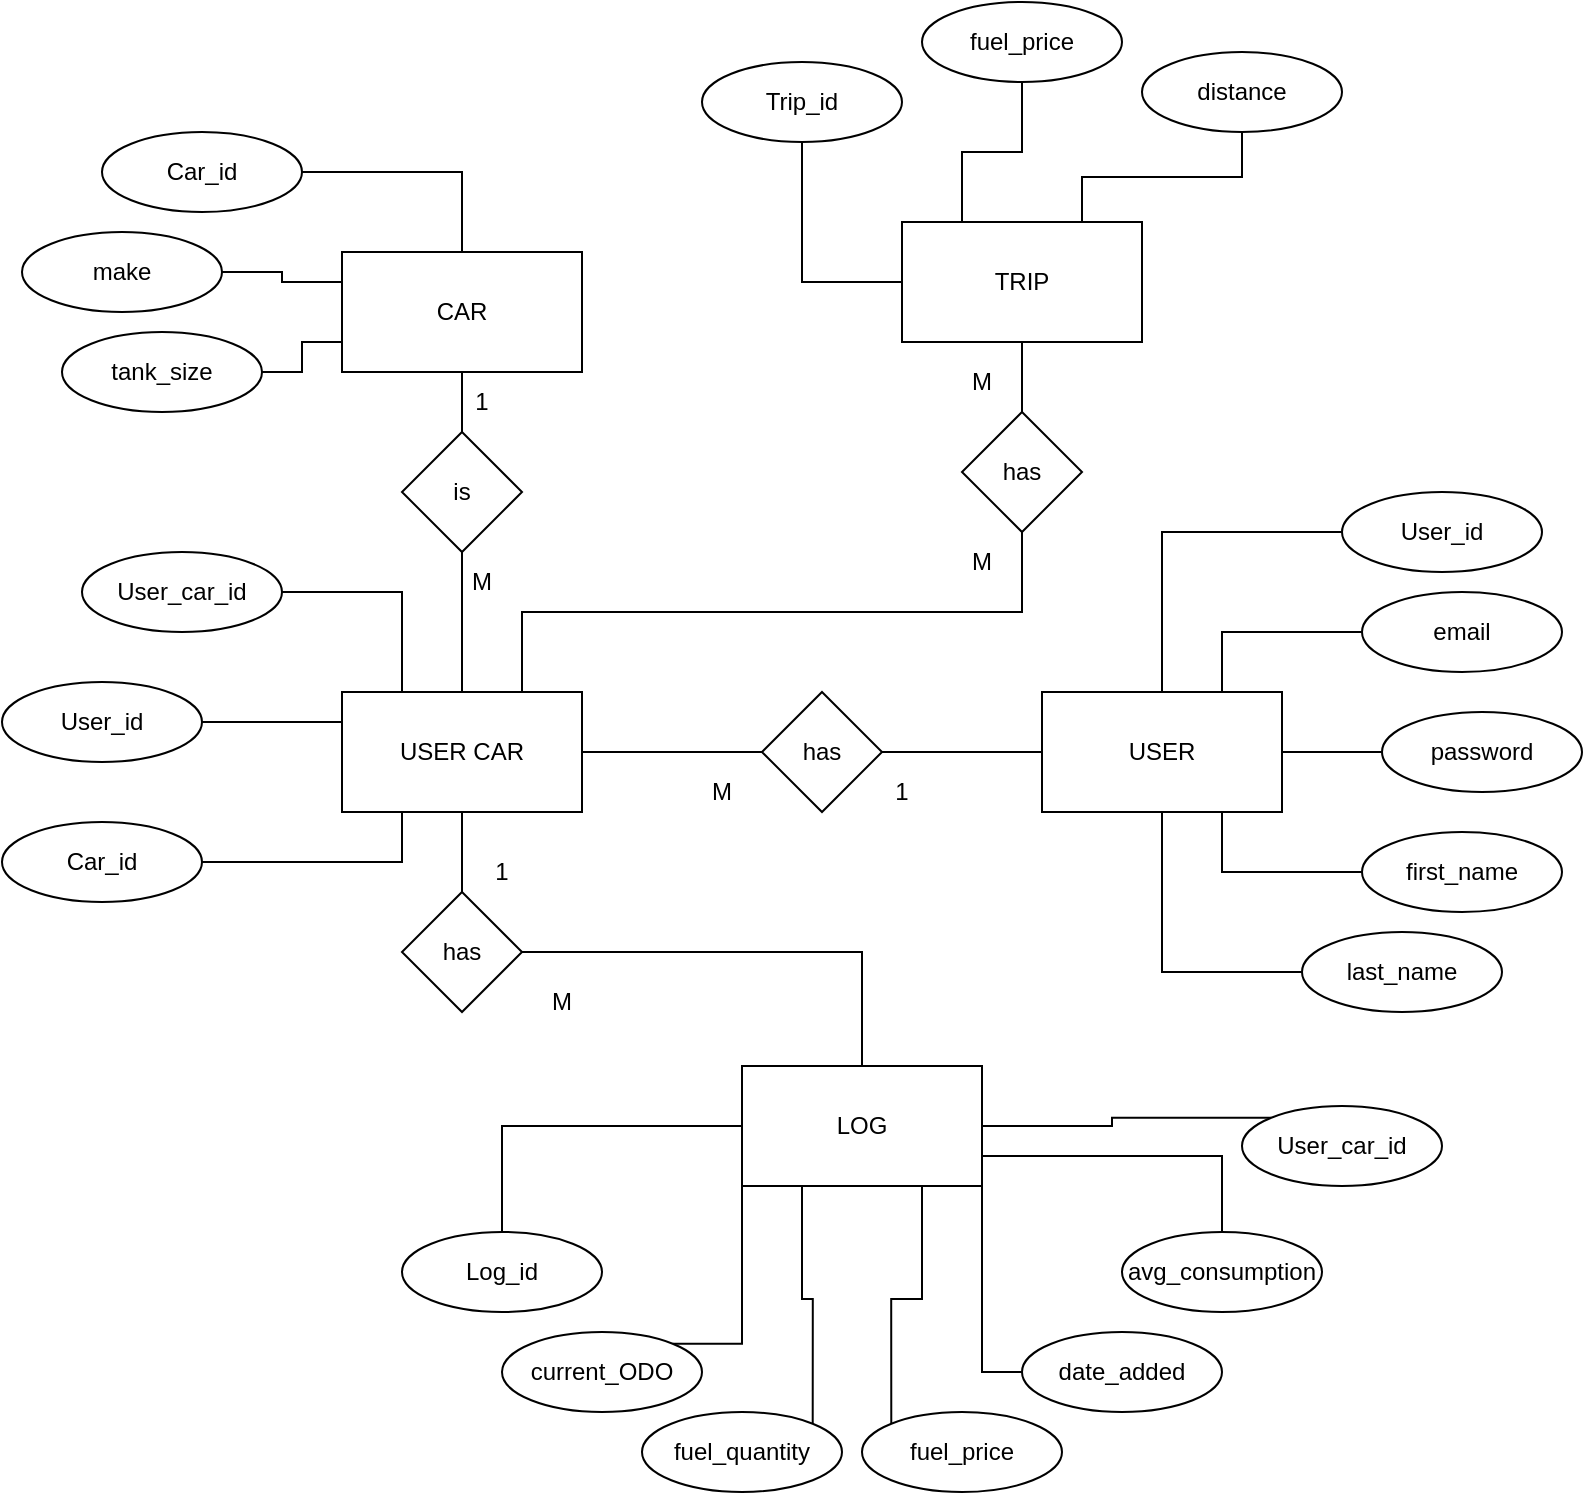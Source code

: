 <mxfile version="21.3.8" type="github">
  <diagram name="Page-1" id="bXm6ZJBDTjJmP4H4rrZE">
    <mxGraphModel dx="1158" dy="778" grid="1" gridSize="10" guides="1" tooltips="1" connect="1" arrows="1" fold="1" page="1" pageScale="1" pageWidth="1169" pageHeight="827" math="0" shadow="0">
      <root>
        <mxCell id="0" />
        <mxCell id="1" parent="0" />
        <mxCell id="v7uv-vrLvc0-VAxoKwnR-17" style="edgeStyle=orthogonalEdgeStyle;rounded=0;orthogonalLoop=1;jettySize=auto;html=1;exitX=0;exitY=0.5;exitDx=0;exitDy=0;entryX=1;entryY=0.5;entryDx=0;entryDy=0;endArrow=none;endFill=0;" edge="1" parent="1" source="v7uv-vrLvc0-VAxoKwnR-1" target="v7uv-vrLvc0-VAxoKwnR-16">
          <mxGeometry relative="1" as="geometry" />
        </mxCell>
        <mxCell id="v7uv-vrLvc0-VAxoKwnR-1" value="USER" style="rounded=0;whiteSpace=wrap;html=1;" vertex="1" parent="1">
          <mxGeometry x="680" y="385" width="120" height="60" as="geometry" />
        </mxCell>
        <mxCell id="v7uv-vrLvc0-VAxoKwnR-2" value="CAR" style="rounded=0;whiteSpace=wrap;html=1;" vertex="1" parent="1">
          <mxGeometry x="330" y="165" width="120" height="60" as="geometry" />
        </mxCell>
        <mxCell id="v7uv-vrLvc0-VAxoKwnR-3" value="USER CAR" style="rounded=0;whiteSpace=wrap;html=1;" vertex="1" parent="1">
          <mxGeometry x="330" y="385" width="120" height="60" as="geometry" />
        </mxCell>
        <mxCell id="v7uv-vrLvc0-VAxoKwnR-4" value="LOG" style="rounded=0;whiteSpace=wrap;html=1;" vertex="1" parent="1">
          <mxGeometry x="530" y="572" width="120" height="60" as="geometry" />
        </mxCell>
        <mxCell id="v7uv-vrLvc0-VAxoKwnR-5" value="TRIP" style="rounded=0;whiteSpace=wrap;html=1;" vertex="1" parent="1">
          <mxGeometry x="610" y="150" width="120" height="60" as="geometry" />
        </mxCell>
        <mxCell id="v7uv-vrLvc0-VAxoKwnR-15" style="edgeStyle=orthogonalEdgeStyle;rounded=0;orthogonalLoop=1;jettySize=auto;html=1;exitX=0;exitY=0.5;exitDx=0;exitDy=0;entryX=0.5;entryY=0;entryDx=0;entryDy=0;endArrow=none;endFill=0;" edge="1" parent="1" source="v7uv-vrLvc0-VAxoKwnR-6" target="v7uv-vrLvc0-VAxoKwnR-1">
          <mxGeometry relative="1" as="geometry" />
        </mxCell>
        <mxCell id="v7uv-vrLvc0-VAxoKwnR-6" value="User_id" style="ellipse;whiteSpace=wrap;html=1;" vertex="1" parent="1">
          <mxGeometry x="830" y="285" width="100" height="40" as="geometry" />
        </mxCell>
        <mxCell id="v7uv-vrLvc0-VAxoKwnR-14" style="edgeStyle=orthogonalEdgeStyle;rounded=0;orthogonalLoop=1;jettySize=auto;html=1;exitX=0;exitY=0.5;exitDx=0;exitDy=0;entryX=0.75;entryY=0;entryDx=0;entryDy=0;endArrow=none;endFill=0;" edge="1" parent="1" source="v7uv-vrLvc0-VAxoKwnR-7" target="v7uv-vrLvc0-VAxoKwnR-1">
          <mxGeometry relative="1" as="geometry" />
        </mxCell>
        <mxCell id="v7uv-vrLvc0-VAxoKwnR-7" value="email" style="ellipse;whiteSpace=wrap;html=1;" vertex="1" parent="1">
          <mxGeometry x="840" y="335" width="100" height="40" as="geometry" />
        </mxCell>
        <mxCell id="v7uv-vrLvc0-VAxoKwnR-13" style="edgeStyle=orthogonalEdgeStyle;rounded=0;orthogonalLoop=1;jettySize=auto;html=1;exitX=0;exitY=0.5;exitDx=0;exitDy=0;endArrow=none;endFill=0;" edge="1" parent="1" source="v7uv-vrLvc0-VAxoKwnR-8" target="v7uv-vrLvc0-VAxoKwnR-1">
          <mxGeometry relative="1" as="geometry" />
        </mxCell>
        <mxCell id="v7uv-vrLvc0-VAxoKwnR-8" value="password" style="ellipse;whiteSpace=wrap;html=1;" vertex="1" parent="1">
          <mxGeometry x="850" y="395" width="100" height="40" as="geometry" />
        </mxCell>
        <mxCell id="v7uv-vrLvc0-VAxoKwnR-12" style="edgeStyle=orthogonalEdgeStyle;rounded=0;orthogonalLoop=1;jettySize=auto;html=1;exitX=0;exitY=0.5;exitDx=0;exitDy=0;entryX=0.75;entryY=1;entryDx=0;entryDy=0;endArrow=none;endFill=0;" edge="1" parent="1" source="v7uv-vrLvc0-VAxoKwnR-9" target="v7uv-vrLvc0-VAxoKwnR-1">
          <mxGeometry relative="1" as="geometry" />
        </mxCell>
        <mxCell id="v7uv-vrLvc0-VAxoKwnR-9" value="first_name" style="ellipse;whiteSpace=wrap;html=1;" vertex="1" parent="1">
          <mxGeometry x="840" y="455" width="100" height="40" as="geometry" />
        </mxCell>
        <mxCell id="v7uv-vrLvc0-VAxoKwnR-11" style="edgeStyle=orthogonalEdgeStyle;rounded=0;orthogonalLoop=1;jettySize=auto;html=1;exitX=0;exitY=0.5;exitDx=0;exitDy=0;entryX=0.5;entryY=1;entryDx=0;entryDy=0;endArrow=none;endFill=0;" edge="1" parent="1" source="v7uv-vrLvc0-VAxoKwnR-10" target="v7uv-vrLvc0-VAxoKwnR-1">
          <mxGeometry relative="1" as="geometry" />
        </mxCell>
        <mxCell id="v7uv-vrLvc0-VAxoKwnR-10" value="last_name" style="ellipse;whiteSpace=wrap;html=1;" vertex="1" parent="1">
          <mxGeometry x="810" y="505" width="100" height="40" as="geometry" />
        </mxCell>
        <mxCell id="v7uv-vrLvc0-VAxoKwnR-18" style="edgeStyle=orthogonalEdgeStyle;rounded=0;orthogonalLoop=1;jettySize=auto;html=1;exitX=0;exitY=0.5;exitDx=0;exitDy=0;entryX=1;entryY=0.5;entryDx=0;entryDy=0;endArrow=none;endFill=0;" edge="1" parent="1" source="v7uv-vrLvc0-VAxoKwnR-16" target="v7uv-vrLvc0-VAxoKwnR-3">
          <mxGeometry relative="1" as="geometry" />
        </mxCell>
        <mxCell id="v7uv-vrLvc0-VAxoKwnR-16" value="has" style="rhombus;whiteSpace=wrap;html=1;" vertex="1" parent="1">
          <mxGeometry x="540" y="385" width="60" height="60" as="geometry" />
        </mxCell>
        <mxCell id="v7uv-vrLvc0-VAxoKwnR-25" style="edgeStyle=orthogonalEdgeStyle;rounded=0;orthogonalLoop=1;jettySize=auto;html=1;exitX=1;exitY=0.5;exitDx=0;exitDy=0;entryX=0.25;entryY=0;entryDx=0;entryDy=0;endArrow=none;endFill=0;" edge="1" parent="1" source="v7uv-vrLvc0-VAxoKwnR-19" target="v7uv-vrLvc0-VAxoKwnR-3">
          <mxGeometry relative="1" as="geometry" />
        </mxCell>
        <mxCell id="v7uv-vrLvc0-VAxoKwnR-19" value="User_car_id" style="ellipse;whiteSpace=wrap;html=1;" vertex="1" parent="1">
          <mxGeometry x="200" y="315" width="100" height="40" as="geometry" />
        </mxCell>
        <mxCell id="v7uv-vrLvc0-VAxoKwnR-24" style="edgeStyle=orthogonalEdgeStyle;rounded=0;orthogonalLoop=1;jettySize=auto;html=1;exitX=1;exitY=0.5;exitDx=0;exitDy=0;entryX=0;entryY=0.25;entryDx=0;entryDy=0;endArrow=none;endFill=0;" edge="1" parent="1" source="v7uv-vrLvc0-VAxoKwnR-20" target="v7uv-vrLvc0-VAxoKwnR-3">
          <mxGeometry relative="1" as="geometry" />
        </mxCell>
        <mxCell id="v7uv-vrLvc0-VAxoKwnR-20" value="User_id" style="ellipse;whiteSpace=wrap;html=1;" vertex="1" parent="1">
          <mxGeometry x="160" y="380" width="100" height="40" as="geometry" />
        </mxCell>
        <mxCell id="v7uv-vrLvc0-VAxoKwnR-26" style="edgeStyle=orthogonalEdgeStyle;rounded=0;orthogonalLoop=1;jettySize=auto;html=1;exitX=1;exitY=0.5;exitDx=0;exitDy=0;entryX=0.25;entryY=1;entryDx=0;entryDy=0;endArrow=none;endFill=0;" edge="1" parent="1" source="v7uv-vrLvc0-VAxoKwnR-22" target="v7uv-vrLvc0-VAxoKwnR-3">
          <mxGeometry relative="1" as="geometry" />
        </mxCell>
        <mxCell id="v7uv-vrLvc0-VAxoKwnR-22" value="Car_id" style="ellipse;whiteSpace=wrap;html=1;" vertex="1" parent="1">
          <mxGeometry x="160" y="450" width="100" height="40" as="geometry" />
        </mxCell>
        <mxCell id="v7uv-vrLvc0-VAxoKwnR-28" style="edgeStyle=orthogonalEdgeStyle;rounded=0;orthogonalLoop=1;jettySize=auto;html=1;exitX=0.5;exitY=0;exitDx=0;exitDy=0;entryX=0.5;entryY=1;entryDx=0;entryDy=0;endArrow=none;endFill=0;" edge="1" parent="1" source="v7uv-vrLvc0-VAxoKwnR-27" target="v7uv-vrLvc0-VAxoKwnR-2">
          <mxGeometry relative="1" as="geometry" />
        </mxCell>
        <mxCell id="v7uv-vrLvc0-VAxoKwnR-29" style="edgeStyle=orthogonalEdgeStyle;rounded=0;orthogonalLoop=1;jettySize=auto;html=1;exitX=0.5;exitY=1;exitDx=0;exitDy=0;entryX=0.5;entryY=0;entryDx=0;entryDy=0;endArrow=none;endFill=0;" edge="1" parent="1" source="v7uv-vrLvc0-VAxoKwnR-27" target="v7uv-vrLvc0-VAxoKwnR-3">
          <mxGeometry relative="1" as="geometry" />
        </mxCell>
        <mxCell id="v7uv-vrLvc0-VAxoKwnR-27" value="is" style="rhombus;whiteSpace=wrap;html=1;" vertex="1" parent="1">
          <mxGeometry x="360" y="255" width="60" height="60" as="geometry" />
        </mxCell>
        <mxCell id="v7uv-vrLvc0-VAxoKwnR-33" style="edgeStyle=orthogonalEdgeStyle;rounded=0;orthogonalLoop=1;jettySize=auto;html=1;endArrow=none;endFill=0;" edge="1" parent="1" source="v7uv-vrLvc0-VAxoKwnR-30" target="v7uv-vrLvc0-VAxoKwnR-4">
          <mxGeometry relative="1" as="geometry" />
        </mxCell>
        <mxCell id="v7uv-vrLvc0-VAxoKwnR-34" style="edgeStyle=orthogonalEdgeStyle;rounded=0;orthogonalLoop=1;jettySize=auto;html=1;exitX=0.5;exitY=0;exitDx=0;exitDy=0;entryX=0.5;entryY=1;entryDx=0;entryDy=0;endArrow=none;endFill=0;" edge="1" parent="1" source="v7uv-vrLvc0-VAxoKwnR-30" target="v7uv-vrLvc0-VAxoKwnR-3">
          <mxGeometry relative="1" as="geometry" />
        </mxCell>
        <mxCell id="v7uv-vrLvc0-VAxoKwnR-30" value="has" style="rhombus;whiteSpace=wrap;html=1;" vertex="1" parent="1">
          <mxGeometry x="360" y="485" width="60" height="60" as="geometry" />
        </mxCell>
        <mxCell id="v7uv-vrLvc0-VAxoKwnR-41" style="edgeStyle=orthogonalEdgeStyle;rounded=0;orthogonalLoop=1;jettySize=auto;html=1;exitX=0.5;exitY=0;exitDx=0;exitDy=0;entryX=0;entryY=0.5;entryDx=0;entryDy=0;endArrow=none;endFill=0;" edge="1" parent="1" source="v7uv-vrLvc0-VAxoKwnR-35" target="v7uv-vrLvc0-VAxoKwnR-4">
          <mxGeometry relative="1" as="geometry" />
        </mxCell>
        <mxCell id="v7uv-vrLvc0-VAxoKwnR-35" value="Log_id" style="ellipse;whiteSpace=wrap;html=1;" vertex="1" parent="1">
          <mxGeometry x="360" y="655" width="100" height="40" as="geometry" />
        </mxCell>
        <mxCell id="v7uv-vrLvc0-VAxoKwnR-42" style="edgeStyle=orthogonalEdgeStyle;rounded=0;orthogonalLoop=1;jettySize=auto;html=1;exitX=1;exitY=0;exitDx=0;exitDy=0;entryX=0;entryY=1;entryDx=0;entryDy=0;endArrow=none;endFill=0;" edge="1" parent="1" source="v7uv-vrLvc0-VAxoKwnR-36" target="v7uv-vrLvc0-VAxoKwnR-4">
          <mxGeometry relative="1" as="geometry" />
        </mxCell>
        <mxCell id="v7uv-vrLvc0-VAxoKwnR-36" value="current_ODO" style="ellipse;whiteSpace=wrap;html=1;" vertex="1" parent="1">
          <mxGeometry x="410" y="705" width="100" height="40" as="geometry" />
        </mxCell>
        <mxCell id="v7uv-vrLvc0-VAxoKwnR-43" style="edgeStyle=orthogonalEdgeStyle;rounded=0;orthogonalLoop=1;jettySize=auto;html=1;exitX=1;exitY=0;exitDx=0;exitDy=0;entryX=0.25;entryY=1;entryDx=0;entryDy=0;endArrow=none;endFill=0;" edge="1" parent="1" source="v7uv-vrLvc0-VAxoKwnR-37" target="v7uv-vrLvc0-VAxoKwnR-4">
          <mxGeometry relative="1" as="geometry" />
        </mxCell>
        <mxCell id="v7uv-vrLvc0-VAxoKwnR-37" value="fuel_quantity" style="ellipse;whiteSpace=wrap;html=1;" vertex="1" parent="1">
          <mxGeometry x="480" y="745" width="100" height="40" as="geometry" />
        </mxCell>
        <mxCell id="v7uv-vrLvc0-VAxoKwnR-44" style="edgeStyle=orthogonalEdgeStyle;rounded=0;orthogonalLoop=1;jettySize=auto;html=1;exitX=0;exitY=0;exitDx=0;exitDy=0;entryX=0.75;entryY=1;entryDx=0;entryDy=0;endArrow=none;endFill=0;" edge="1" parent="1" source="v7uv-vrLvc0-VAxoKwnR-38" target="v7uv-vrLvc0-VAxoKwnR-4">
          <mxGeometry relative="1" as="geometry" />
        </mxCell>
        <mxCell id="v7uv-vrLvc0-VAxoKwnR-38" value="fuel_price" style="ellipse;whiteSpace=wrap;html=1;" vertex="1" parent="1">
          <mxGeometry x="590" y="745" width="100" height="40" as="geometry" />
        </mxCell>
        <mxCell id="v7uv-vrLvc0-VAxoKwnR-45" style="edgeStyle=orthogonalEdgeStyle;rounded=0;orthogonalLoop=1;jettySize=auto;html=1;exitX=0;exitY=0.5;exitDx=0;exitDy=0;entryX=1;entryY=1;entryDx=0;entryDy=0;endArrow=none;endFill=0;" edge="1" parent="1" source="v7uv-vrLvc0-VAxoKwnR-39" target="v7uv-vrLvc0-VAxoKwnR-4">
          <mxGeometry relative="1" as="geometry" />
        </mxCell>
        <mxCell id="v7uv-vrLvc0-VAxoKwnR-39" value="date_added" style="ellipse;whiteSpace=wrap;html=1;" vertex="1" parent="1">
          <mxGeometry x="670" y="705" width="100" height="40" as="geometry" />
        </mxCell>
        <mxCell id="v7uv-vrLvc0-VAxoKwnR-46" style="edgeStyle=orthogonalEdgeStyle;rounded=0;orthogonalLoop=1;jettySize=auto;html=1;exitX=0.5;exitY=0;exitDx=0;exitDy=0;entryX=1;entryY=0.75;entryDx=0;entryDy=0;endArrow=none;endFill=0;" edge="1" parent="1" source="v7uv-vrLvc0-VAxoKwnR-40" target="v7uv-vrLvc0-VAxoKwnR-4">
          <mxGeometry relative="1" as="geometry" />
        </mxCell>
        <mxCell id="v7uv-vrLvc0-VAxoKwnR-40" value="avg_consumption" style="ellipse;whiteSpace=wrap;html=1;" vertex="1" parent="1">
          <mxGeometry x="720" y="655" width="100" height="40" as="geometry" />
        </mxCell>
        <mxCell id="v7uv-vrLvc0-VAxoKwnR-49" style="edgeStyle=orthogonalEdgeStyle;rounded=0;orthogonalLoop=1;jettySize=auto;html=1;exitX=0.5;exitY=0;exitDx=0;exitDy=0;endArrow=none;endFill=0;" edge="1" parent="1" source="v7uv-vrLvc0-VAxoKwnR-48" target="v7uv-vrLvc0-VAxoKwnR-5">
          <mxGeometry relative="1" as="geometry" />
        </mxCell>
        <mxCell id="v7uv-vrLvc0-VAxoKwnR-50" style="edgeStyle=orthogonalEdgeStyle;rounded=0;orthogonalLoop=1;jettySize=auto;html=1;exitX=0.5;exitY=1;exitDx=0;exitDy=0;entryX=0.75;entryY=0;entryDx=0;entryDy=0;endArrow=none;endFill=0;" edge="1" parent="1" source="v7uv-vrLvc0-VAxoKwnR-48" target="v7uv-vrLvc0-VAxoKwnR-3">
          <mxGeometry relative="1" as="geometry" />
        </mxCell>
        <mxCell id="v7uv-vrLvc0-VAxoKwnR-48" value="has" style="rhombus;whiteSpace=wrap;html=1;" vertex="1" parent="1">
          <mxGeometry x="640" y="245" width="60" height="60" as="geometry" />
        </mxCell>
        <mxCell id="v7uv-vrLvc0-VAxoKwnR-56" style="edgeStyle=orthogonalEdgeStyle;rounded=0;orthogonalLoop=1;jettySize=auto;html=1;exitX=0.5;exitY=1;exitDx=0;exitDy=0;entryX=0;entryY=0.5;entryDx=0;entryDy=0;endArrow=none;endFill=0;" edge="1" parent="1" source="v7uv-vrLvc0-VAxoKwnR-52" target="v7uv-vrLvc0-VAxoKwnR-5">
          <mxGeometry relative="1" as="geometry" />
        </mxCell>
        <mxCell id="v7uv-vrLvc0-VAxoKwnR-52" value="Trip_id" style="ellipse;whiteSpace=wrap;html=1;" vertex="1" parent="1">
          <mxGeometry x="510" y="70" width="100" height="40" as="geometry" />
        </mxCell>
        <mxCell id="v7uv-vrLvc0-VAxoKwnR-59" style="edgeStyle=orthogonalEdgeStyle;rounded=0;orthogonalLoop=1;jettySize=auto;html=1;exitX=0.5;exitY=1;exitDx=0;exitDy=0;entryX=0.25;entryY=0;entryDx=0;entryDy=0;endArrow=none;endFill=0;" edge="1" parent="1" source="v7uv-vrLvc0-VAxoKwnR-53" target="v7uv-vrLvc0-VAxoKwnR-5">
          <mxGeometry relative="1" as="geometry" />
        </mxCell>
        <mxCell id="v7uv-vrLvc0-VAxoKwnR-53" value="fuel_price" style="ellipse;whiteSpace=wrap;html=1;" vertex="1" parent="1">
          <mxGeometry x="620" y="40" width="100" height="40" as="geometry" />
        </mxCell>
        <mxCell id="v7uv-vrLvc0-VAxoKwnR-58" style="edgeStyle=orthogonalEdgeStyle;rounded=0;orthogonalLoop=1;jettySize=auto;html=1;exitX=0.5;exitY=1;exitDx=0;exitDy=0;entryX=0.75;entryY=0;entryDx=0;entryDy=0;endArrow=none;endFill=0;" edge="1" parent="1" source="v7uv-vrLvc0-VAxoKwnR-54" target="v7uv-vrLvc0-VAxoKwnR-5">
          <mxGeometry relative="1" as="geometry" />
        </mxCell>
        <mxCell id="v7uv-vrLvc0-VAxoKwnR-54" value="distance" style="ellipse;whiteSpace=wrap;html=1;" vertex="1" parent="1">
          <mxGeometry x="730" y="65" width="100" height="40" as="geometry" />
        </mxCell>
        <mxCell id="v7uv-vrLvc0-VAxoKwnR-74" style="edgeStyle=orthogonalEdgeStyle;rounded=0;orthogonalLoop=1;jettySize=auto;html=1;exitX=1;exitY=0.5;exitDx=0;exitDy=0;endArrow=none;endFill=0;" edge="1" parent="1" source="v7uv-vrLvc0-VAxoKwnR-60" target="v7uv-vrLvc0-VAxoKwnR-2">
          <mxGeometry relative="1" as="geometry" />
        </mxCell>
        <mxCell id="v7uv-vrLvc0-VAxoKwnR-60" value="Car_id" style="ellipse;whiteSpace=wrap;html=1;" vertex="1" parent="1">
          <mxGeometry x="210" y="105" width="100" height="40" as="geometry" />
        </mxCell>
        <mxCell id="v7uv-vrLvc0-VAxoKwnR-75" style="edgeStyle=orthogonalEdgeStyle;rounded=0;orthogonalLoop=1;jettySize=auto;html=1;exitX=1;exitY=0.5;exitDx=0;exitDy=0;entryX=0;entryY=0.25;entryDx=0;entryDy=0;endArrow=none;endFill=0;" edge="1" parent="1" source="v7uv-vrLvc0-VAxoKwnR-61" target="v7uv-vrLvc0-VAxoKwnR-2">
          <mxGeometry relative="1" as="geometry" />
        </mxCell>
        <mxCell id="v7uv-vrLvc0-VAxoKwnR-61" value="make" style="ellipse;whiteSpace=wrap;html=1;" vertex="1" parent="1">
          <mxGeometry x="170" y="155" width="100" height="40" as="geometry" />
        </mxCell>
        <mxCell id="v7uv-vrLvc0-VAxoKwnR-76" style="edgeStyle=orthogonalEdgeStyle;rounded=0;orthogonalLoop=1;jettySize=auto;html=1;exitX=1;exitY=0.5;exitDx=0;exitDy=0;entryX=0;entryY=0.75;entryDx=0;entryDy=0;endArrow=none;endFill=0;" edge="1" parent="1" source="v7uv-vrLvc0-VAxoKwnR-62" target="v7uv-vrLvc0-VAxoKwnR-2">
          <mxGeometry relative="1" as="geometry" />
        </mxCell>
        <mxCell id="v7uv-vrLvc0-VAxoKwnR-62" value="tank_size" style="ellipse;whiteSpace=wrap;html=1;" vertex="1" parent="1">
          <mxGeometry x="190" y="205" width="100" height="40" as="geometry" />
        </mxCell>
        <mxCell id="v7uv-vrLvc0-VAxoKwnR-65" value="M" style="text;html=1;strokeColor=none;fillColor=none;align=center;verticalAlign=middle;whiteSpace=wrap;rounded=0;" vertex="1" parent="1">
          <mxGeometry x="370" y="315" width="60" height="30" as="geometry" />
        </mxCell>
        <mxCell id="v7uv-vrLvc0-VAxoKwnR-66" value="1" style="text;html=1;strokeColor=none;fillColor=none;align=center;verticalAlign=middle;whiteSpace=wrap;rounded=0;" vertex="1" parent="1">
          <mxGeometry x="380" y="460" width="60" height="30" as="geometry" />
        </mxCell>
        <mxCell id="v7uv-vrLvc0-VAxoKwnR-67" value="M" style="text;html=1;strokeColor=none;fillColor=none;align=center;verticalAlign=middle;whiteSpace=wrap;rounded=0;" vertex="1" parent="1">
          <mxGeometry x="410" y="525" width="60" height="30" as="geometry" />
        </mxCell>
        <mxCell id="v7uv-vrLvc0-VAxoKwnR-68" value="M" style="text;html=1;strokeColor=none;fillColor=none;align=center;verticalAlign=middle;whiteSpace=wrap;rounded=0;" vertex="1" parent="1">
          <mxGeometry x="620" y="215" width="60" height="30" as="geometry" />
        </mxCell>
        <mxCell id="v7uv-vrLvc0-VAxoKwnR-70" value="M" style="text;html=1;strokeColor=none;fillColor=none;align=center;verticalAlign=middle;whiteSpace=wrap;rounded=0;" vertex="1" parent="1">
          <mxGeometry x="620" y="305" width="60" height="30" as="geometry" />
        </mxCell>
        <mxCell id="v7uv-vrLvc0-VAxoKwnR-71" value="M" style="text;html=1;strokeColor=none;fillColor=none;align=center;verticalAlign=middle;whiteSpace=wrap;rounded=0;" vertex="1" parent="1">
          <mxGeometry x="490" y="420" width="60" height="30" as="geometry" />
        </mxCell>
        <mxCell id="v7uv-vrLvc0-VAxoKwnR-72" value="1" style="text;html=1;strokeColor=none;fillColor=none;align=center;verticalAlign=middle;whiteSpace=wrap;rounded=0;" vertex="1" parent="1">
          <mxGeometry x="580" y="420" width="60" height="30" as="geometry" />
        </mxCell>
        <mxCell id="v7uv-vrLvc0-VAxoKwnR-73" value="1" style="text;html=1;strokeColor=none;fillColor=none;align=center;verticalAlign=middle;whiteSpace=wrap;rounded=0;" vertex="1" parent="1">
          <mxGeometry x="370" y="225" width="60" height="30" as="geometry" />
        </mxCell>
        <mxCell id="v7uv-vrLvc0-VAxoKwnR-79" style="edgeStyle=orthogonalEdgeStyle;rounded=0;orthogonalLoop=1;jettySize=auto;html=1;exitX=0;exitY=0;exitDx=0;exitDy=0;entryX=1;entryY=0.5;entryDx=0;entryDy=0;endArrow=none;endFill=0;" edge="1" parent="1" source="v7uv-vrLvc0-VAxoKwnR-78" target="v7uv-vrLvc0-VAxoKwnR-4">
          <mxGeometry relative="1" as="geometry" />
        </mxCell>
        <mxCell id="v7uv-vrLvc0-VAxoKwnR-78" value="User_car_id" style="ellipse;whiteSpace=wrap;html=1;" vertex="1" parent="1">
          <mxGeometry x="780" y="592" width="100" height="40" as="geometry" />
        </mxCell>
      </root>
    </mxGraphModel>
  </diagram>
</mxfile>
